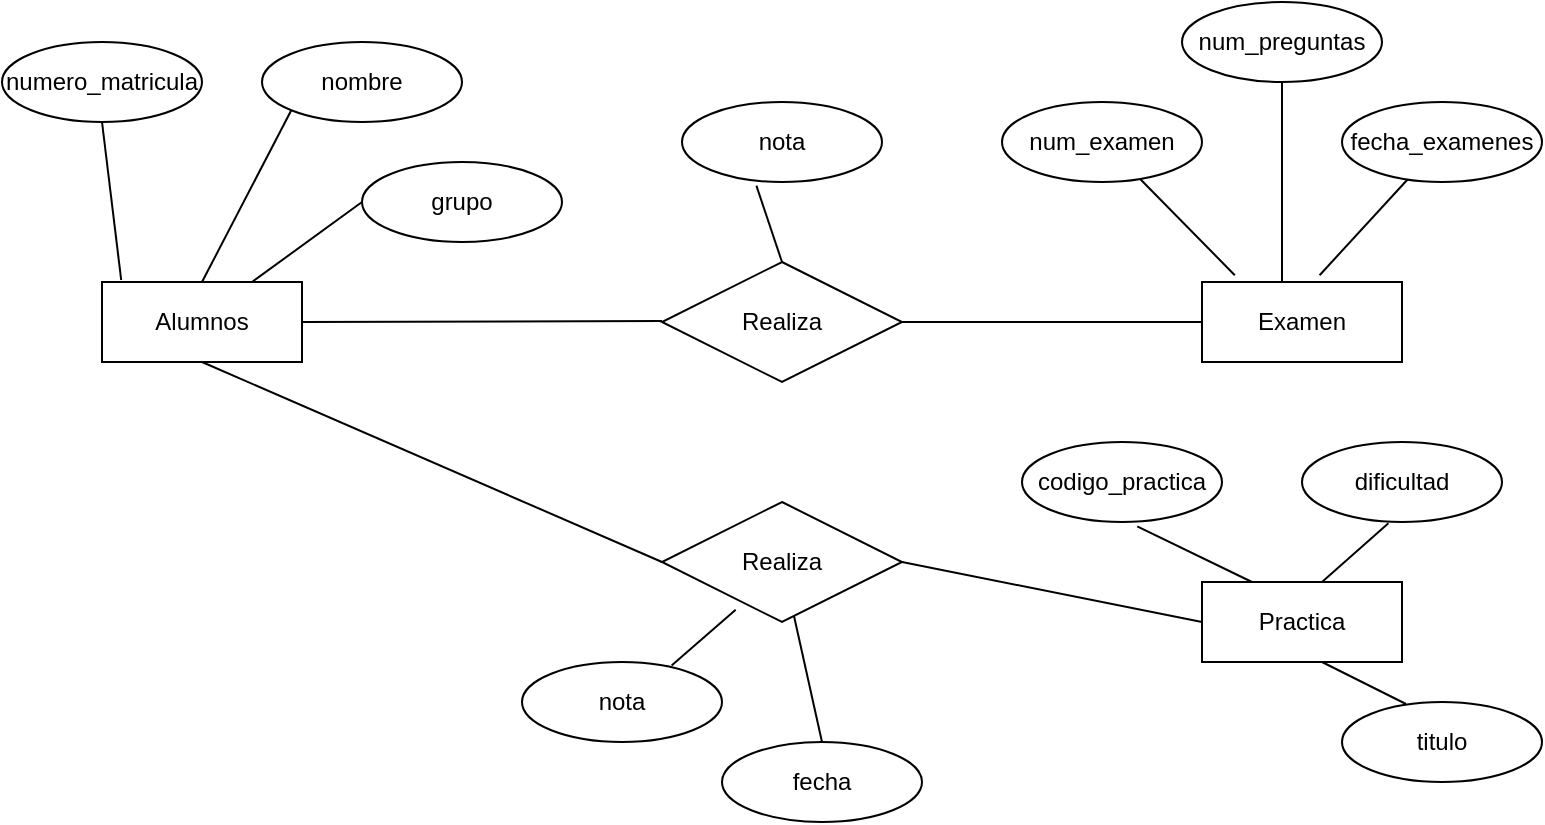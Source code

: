 <mxfile version="22.0.2" type="device">
  <diagram name="Página-1" id="U4hbYqvvhdwcPmlLkanX">
    <mxGraphModel dx="1036" dy="606" grid="1" gridSize="10" guides="1" tooltips="1" connect="1" arrows="1" fold="1" page="1" pageScale="1" pageWidth="827" pageHeight="1169" math="0" shadow="0">
      <root>
        <mxCell id="0" />
        <mxCell id="1" parent="0" />
        <mxCell id="DUTQ8a0r4ggCUer7X9i4-1" value="Alumnos" style="whiteSpace=wrap;html=1;align=center;" vertex="1" parent="1">
          <mxGeometry x="80" y="160" width="100" height="40" as="geometry" />
        </mxCell>
        <mxCell id="DUTQ8a0r4ggCUer7X9i4-2" value="nombre" style="ellipse;whiteSpace=wrap;html=1;align=center;" vertex="1" parent="1">
          <mxGeometry x="160" y="40" width="100" height="40" as="geometry" />
        </mxCell>
        <mxCell id="DUTQ8a0r4ggCUer7X9i4-3" value="grupo" style="ellipse;whiteSpace=wrap;html=1;align=center;" vertex="1" parent="1">
          <mxGeometry x="210" y="100" width="100" height="40" as="geometry" />
        </mxCell>
        <mxCell id="DUTQ8a0r4ggCUer7X9i4-4" value="numero_matricula" style="ellipse;whiteSpace=wrap;html=1;align=center;" vertex="1" parent="1">
          <mxGeometry x="30" y="40" width="100" height="40" as="geometry" />
        </mxCell>
        <mxCell id="DUTQ8a0r4ggCUer7X9i4-6" value="" style="endArrow=none;html=1;rounded=0;exitX=1;exitY=0.5;exitDx=0;exitDy=0;" edge="1" parent="1" source="DUTQ8a0r4ggCUer7X9i4-1">
          <mxGeometry relative="1" as="geometry">
            <mxPoint x="200" y="179.5" as="sourcePoint" />
            <mxPoint x="360" y="179.5" as="targetPoint" />
          </mxGeometry>
        </mxCell>
        <mxCell id="DUTQ8a0r4ggCUer7X9i4-7" value="" style="endArrow=none;html=1;rounded=0;entryX=0;entryY=0.5;entryDx=0;entryDy=0;exitX=0.75;exitY=0;exitDx=0;exitDy=0;" edge="1" parent="1" source="DUTQ8a0r4ggCUer7X9i4-1" target="DUTQ8a0r4ggCUer7X9i4-3">
          <mxGeometry width="50" height="50" relative="1" as="geometry">
            <mxPoint x="150" y="160" as="sourcePoint" />
            <mxPoint x="200" y="110" as="targetPoint" />
          </mxGeometry>
        </mxCell>
        <mxCell id="DUTQ8a0r4ggCUer7X9i4-8" value="" style="endArrow=none;html=1;rounded=0;entryX=0.5;entryY=1;entryDx=0;entryDy=0;exitX=0.096;exitY=-0.025;exitDx=0;exitDy=0;exitPerimeter=0;" edge="1" parent="1" source="DUTQ8a0r4ggCUer7X9i4-1" target="DUTQ8a0r4ggCUer7X9i4-4">
          <mxGeometry width="50" height="50" relative="1" as="geometry">
            <mxPoint x="40" y="160" as="sourcePoint" />
            <mxPoint x="90" y="110" as="targetPoint" />
          </mxGeometry>
        </mxCell>
        <mxCell id="DUTQ8a0r4ggCUer7X9i4-9" value="" style="endArrow=none;html=1;rounded=0;entryX=0;entryY=1;entryDx=0;entryDy=0;exitX=0.5;exitY=0;exitDx=0;exitDy=0;" edge="1" parent="1" source="DUTQ8a0r4ggCUer7X9i4-1" target="DUTQ8a0r4ggCUer7X9i4-2">
          <mxGeometry width="50" height="50" relative="1" as="geometry">
            <mxPoint x="120" y="140" as="sourcePoint" />
            <mxPoint x="170" y="90" as="targetPoint" />
          </mxGeometry>
        </mxCell>
        <mxCell id="DUTQ8a0r4ggCUer7X9i4-10" value="Realiza" style="shape=rhombus;perimeter=rhombusPerimeter;whiteSpace=wrap;html=1;align=center;" vertex="1" parent="1">
          <mxGeometry x="360" y="150" width="120" height="60" as="geometry" />
        </mxCell>
        <mxCell id="DUTQ8a0r4ggCUer7X9i4-11" value="Examen" style="whiteSpace=wrap;html=1;align=center;" vertex="1" parent="1">
          <mxGeometry x="630" y="160" width="100" height="40" as="geometry" />
        </mxCell>
        <mxCell id="DUTQ8a0r4ggCUer7X9i4-12" value="" style="endArrow=none;html=1;rounded=0;entryX=0;entryY=0.5;entryDx=0;entryDy=0;exitX=1;exitY=0.5;exitDx=0;exitDy=0;" edge="1" parent="1" source="DUTQ8a0r4ggCUer7X9i4-10" target="DUTQ8a0r4ggCUer7X9i4-11">
          <mxGeometry width="50" height="50" relative="1" as="geometry">
            <mxPoint x="540" y="230" as="sourcePoint" />
            <mxPoint x="590" y="180" as="targetPoint" />
          </mxGeometry>
        </mxCell>
        <mxCell id="DUTQ8a0r4ggCUer7X9i4-13" value="nota" style="ellipse;whiteSpace=wrap;html=1;align=center;" vertex="1" parent="1">
          <mxGeometry x="370" y="70" width="100" height="40" as="geometry" />
        </mxCell>
        <mxCell id="DUTQ8a0r4ggCUer7X9i4-14" value="num_examen" style="ellipse;whiteSpace=wrap;html=1;align=center;" vertex="1" parent="1">
          <mxGeometry x="530" y="70" width="100" height="40" as="geometry" />
        </mxCell>
        <mxCell id="DUTQ8a0r4ggCUer7X9i4-15" value="num_preguntas" style="ellipse;whiteSpace=wrap;html=1;align=center;" vertex="1" parent="1">
          <mxGeometry x="620" y="20" width="100" height="40" as="geometry" />
        </mxCell>
        <mxCell id="DUTQ8a0r4ggCUer7X9i4-16" value="fecha_examenes" style="ellipse;whiteSpace=wrap;html=1;align=center;" vertex="1" parent="1">
          <mxGeometry x="700" y="70" width="100" height="40" as="geometry" />
        </mxCell>
        <mxCell id="DUTQ8a0r4ggCUer7X9i4-17" value="" style="endArrow=none;html=1;rounded=0;entryX=0.372;entryY=1.045;entryDx=0;entryDy=0;entryPerimeter=0;exitX=0.5;exitY=0;exitDx=0;exitDy=0;" edge="1" parent="1" source="DUTQ8a0r4ggCUer7X9i4-10" target="DUTQ8a0r4ggCUer7X9i4-13">
          <mxGeometry width="50" height="50" relative="1" as="geometry">
            <mxPoint x="320" y="170" as="sourcePoint" />
            <mxPoint x="370" y="120" as="targetPoint" />
          </mxGeometry>
        </mxCell>
        <mxCell id="DUTQ8a0r4ggCUer7X9i4-18" value="" style="endArrow=none;html=1;rounded=0;exitX=0.588;exitY=-0.085;exitDx=0;exitDy=0;exitPerimeter=0;" edge="1" parent="1" source="DUTQ8a0r4ggCUer7X9i4-11" target="DUTQ8a0r4ggCUer7X9i4-16">
          <mxGeometry width="50" height="50" relative="1" as="geometry">
            <mxPoint x="680" y="160" as="sourcePoint" />
            <mxPoint x="730" y="110" as="targetPoint" />
          </mxGeometry>
        </mxCell>
        <mxCell id="DUTQ8a0r4ggCUer7X9i4-19" value="" style="endArrow=none;html=1;rounded=0;entryX=0.5;entryY=1;entryDx=0;entryDy=0;exitX=0.4;exitY=0;exitDx=0;exitDy=0;exitPerimeter=0;" edge="1" parent="1" source="DUTQ8a0r4ggCUer7X9i4-11" target="DUTQ8a0r4ggCUer7X9i4-15">
          <mxGeometry width="50" height="50" relative="1" as="geometry">
            <mxPoint x="640" y="150" as="sourcePoint" />
            <mxPoint x="690" y="100" as="targetPoint" />
          </mxGeometry>
        </mxCell>
        <mxCell id="DUTQ8a0r4ggCUer7X9i4-20" value="" style="endArrow=none;html=1;rounded=0;entryX=0.692;entryY=0.965;entryDx=0;entryDy=0;entryPerimeter=0;exitX=0.164;exitY=-0.085;exitDx=0;exitDy=0;exitPerimeter=0;" edge="1" parent="1" source="DUTQ8a0r4ggCUer7X9i4-11" target="DUTQ8a0r4ggCUer7X9i4-14">
          <mxGeometry width="50" height="50" relative="1" as="geometry">
            <mxPoint x="550" y="170" as="sourcePoint" />
            <mxPoint x="600" y="120" as="targetPoint" />
          </mxGeometry>
        </mxCell>
        <mxCell id="DUTQ8a0r4ggCUer7X9i4-21" value="Realiza" style="shape=rhombus;perimeter=rhombusPerimeter;whiteSpace=wrap;html=1;align=center;" vertex="1" parent="1">
          <mxGeometry x="360" y="270" width="120" height="60" as="geometry" />
        </mxCell>
        <mxCell id="DUTQ8a0r4ggCUer7X9i4-22" value="" style="endArrow=none;html=1;rounded=0;entryX=0.5;entryY=1;entryDx=0;entryDy=0;exitX=0;exitY=0.5;exitDx=0;exitDy=0;" edge="1" parent="1" source="DUTQ8a0r4ggCUer7X9i4-21" target="DUTQ8a0r4ggCUer7X9i4-1">
          <mxGeometry width="50" height="50" relative="1" as="geometry">
            <mxPoint x="130" y="280" as="sourcePoint" />
            <mxPoint x="140" y="260" as="targetPoint" />
          </mxGeometry>
        </mxCell>
        <mxCell id="DUTQ8a0r4ggCUer7X9i4-23" value="" style="endArrow=none;html=1;rounded=0;entryX=1;entryY=0.5;entryDx=0;entryDy=0;exitX=0;exitY=0.5;exitDx=0;exitDy=0;" edge="1" parent="1" source="DUTQ8a0r4ggCUer7X9i4-24" target="DUTQ8a0r4ggCUer7X9i4-21">
          <mxGeometry width="50" height="50" relative="1" as="geometry">
            <mxPoint x="130" y="410" as="sourcePoint" />
            <mxPoint x="130" y="340" as="targetPoint" />
          </mxGeometry>
        </mxCell>
        <mxCell id="DUTQ8a0r4ggCUer7X9i4-24" value="Practica" style="whiteSpace=wrap;html=1;align=center;" vertex="1" parent="1">
          <mxGeometry x="630" y="310" width="100" height="40" as="geometry" />
        </mxCell>
        <mxCell id="DUTQ8a0r4ggCUer7X9i4-25" value="fecha" style="ellipse;whiteSpace=wrap;html=1;align=center;" vertex="1" parent="1">
          <mxGeometry x="390" y="390" width="100" height="40" as="geometry" />
        </mxCell>
        <mxCell id="DUTQ8a0r4ggCUer7X9i4-26" value="nota" style="ellipse;whiteSpace=wrap;html=1;align=center;" vertex="1" parent="1">
          <mxGeometry x="290" y="350" width="100" height="40" as="geometry" />
        </mxCell>
        <mxCell id="DUTQ8a0r4ggCUer7X9i4-27" value="titulo" style="ellipse;whiteSpace=wrap;html=1;align=center;" vertex="1" parent="1">
          <mxGeometry x="700" y="370" width="100" height="40" as="geometry" />
        </mxCell>
        <mxCell id="DUTQ8a0r4ggCUer7X9i4-28" value="dificultad" style="ellipse;whiteSpace=wrap;html=1;align=center;" vertex="1" parent="1">
          <mxGeometry x="680" y="240" width="100" height="40" as="geometry" />
        </mxCell>
        <mxCell id="DUTQ8a0r4ggCUer7X9i4-29" value="codigo_practica" style="ellipse;whiteSpace=wrap;html=1;align=center;" vertex="1" parent="1">
          <mxGeometry x="540" y="240" width="100" height="40" as="geometry" />
        </mxCell>
        <mxCell id="DUTQ8a0r4ggCUer7X9i4-30" value="" style="endArrow=none;html=1;rounded=0;entryX=0.748;entryY=0.045;entryDx=0;entryDy=0;entryPerimeter=0;exitX=0.307;exitY=0.897;exitDx=0;exitDy=0;exitPerimeter=0;" edge="1" parent="1" source="DUTQ8a0r4ggCUer7X9i4-21" target="DUTQ8a0r4ggCUer7X9i4-26">
          <mxGeometry width="50" height="50" relative="1" as="geometry">
            <mxPoint x="510" y="470" as="sourcePoint" />
            <mxPoint x="560" y="420" as="targetPoint" />
          </mxGeometry>
        </mxCell>
        <mxCell id="DUTQ8a0r4ggCUer7X9i4-31" value="" style="endArrow=none;html=1;rounded=0;" edge="1" parent="1" source="DUTQ8a0r4ggCUer7X9i4-21">
          <mxGeometry width="50" height="50" relative="1" as="geometry">
            <mxPoint x="720" y="490" as="sourcePoint" />
            <mxPoint x="440" y="390" as="targetPoint" />
          </mxGeometry>
        </mxCell>
        <mxCell id="DUTQ8a0r4ggCUer7X9i4-32" value="" style="endArrow=none;html=1;rounded=0;entryX=0.432;entryY=1.015;entryDx=0;entryDy=0;entryPerimeter=0;exitX=0.6;exitY=0;exitDx=0;exitDy=0;exitPerimeter=0;" edge="1" parent="1" source="DUTQ8a0r4ggCUer7X9i4-24" target="DUTQ8a0r4ggCUer7X9i4-28">
          <mxGeometry width="50" height="50" relative="1" as="geometry">
            <mxPoint x="590" y="490" as="sourcePoint" />
            <mxPoint x="640" y="440" as="targetPoint" />
          </mxGeometry>
        </mxCell>
        <mxCell id="DUTQ8a0r4ggCUer7X9i4-33" value="" style="endArrow=none;html=1;rounded=0;entryX=0.6;entryY=1;entryDx=0;entryDy=0;entryPerimeter=0;exitX=0.32;exitY=0.025;exitDx=0;exitDy=0;exitPerimeter=0;" edge="1" parent="1" source="DUTQ8a0r4ggCUer7X9i4-27" target="DUTQ8a0r4ggCUer7X9i4-24">
          <mxGeometry width="50" height="50" relative="1" as="geometry">
            <mxPoint x="670" y="530" as="sourcePoint" />
            <mxPoint x="720" y="480" as="targetPoint" />
          </mxGeometry>
        </mxCell>
        <mxCell id="DUTQ8a0r4ggCUer7X9i4-34" value="" style="endArrow=none;html=1;rounded=0;entryX=0.576;entryY=1.055;entryDx=0;entryDy=0;entryPerimeter=0;exitX=0.25;exitY=0;exitDx=0;exitDy=0;" edge="1" parent="1" source="DUTQ8a0r4ggCUer7X9i4-24" target="DUTQ8a0r4ggCUer7X9i4-29">
          <mxGeometry width="50" height="50" relative="1" as="geometry">
            <mxPoint x="550" y="450" as="sourcePoint" />
            <mxPoint x="600" y="400" as="targetPoint" />
          </mxGeometry>
        </mxCell>
      </root>
    </mxGraphModel>
  </diagram>
</mxfile>
